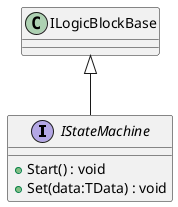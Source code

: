 @startuml
interface IStateMachine {
    + Start() : void
    + Set(data:TData) : void
}
ILogicBlockBase <|-- IStateMachine
@enduml
